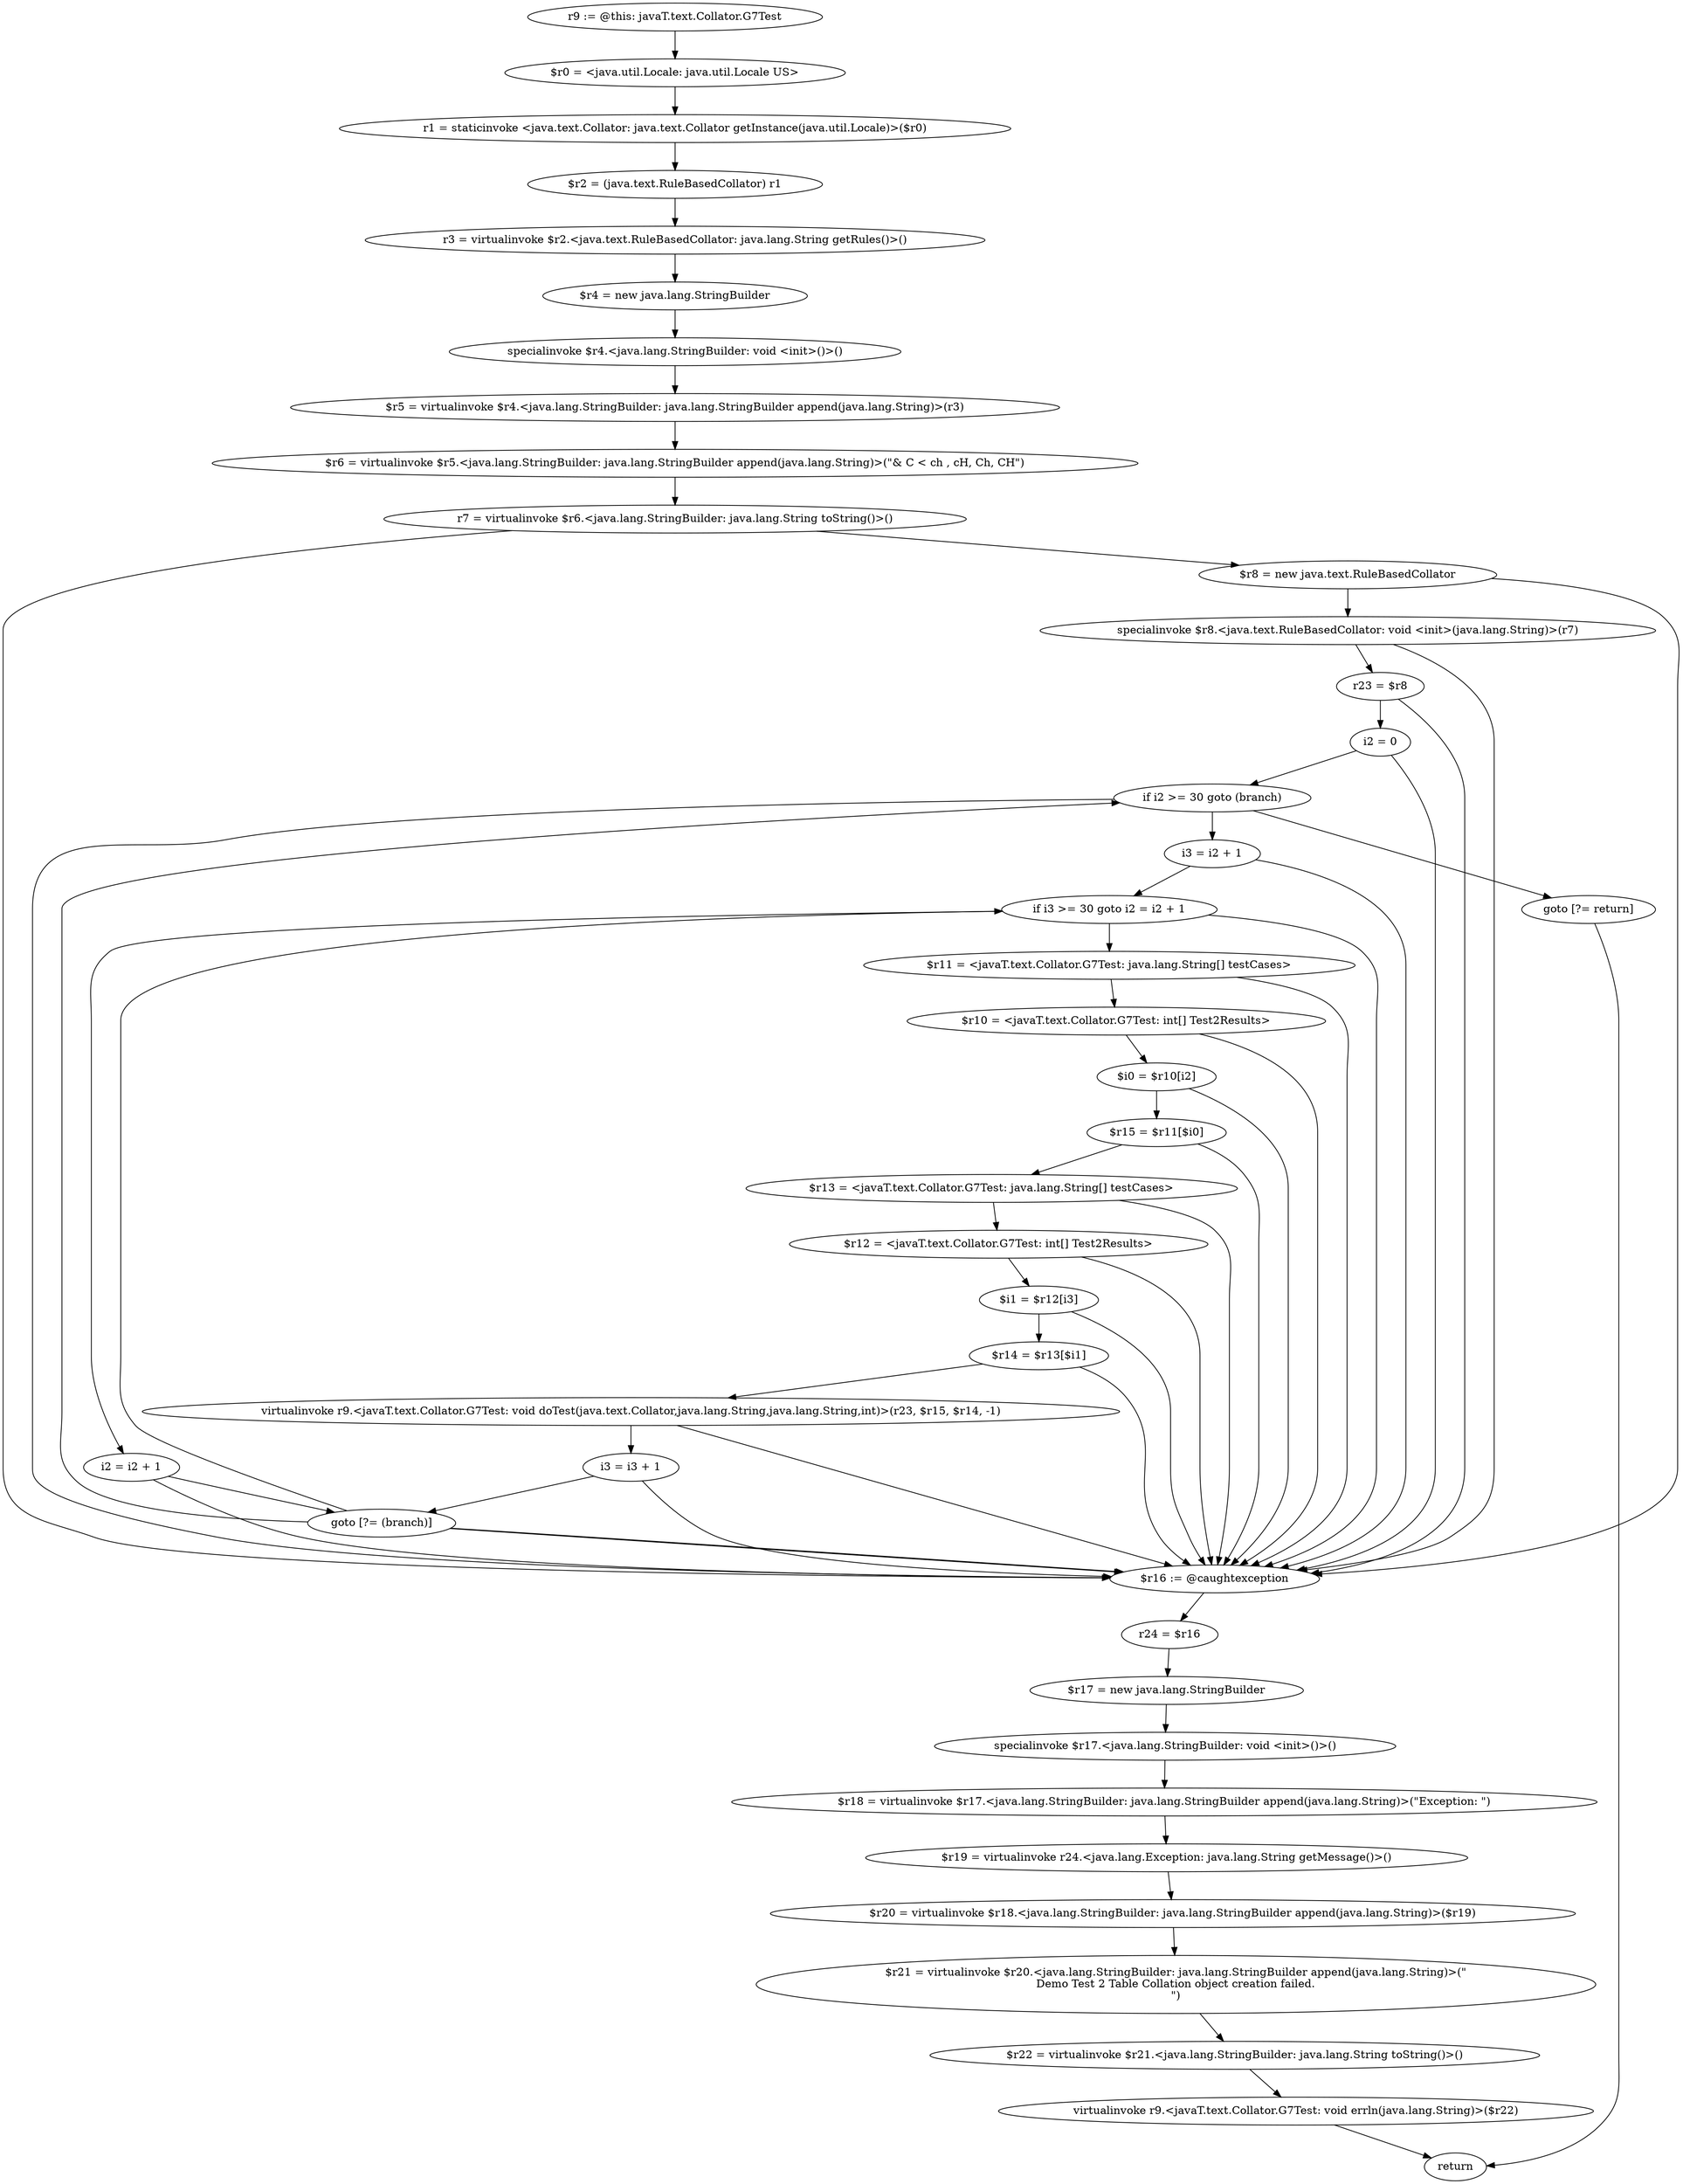 digraph "unitGraph" {
    "r9 := @this: javaT.text.Collator.G7Test"
    "$r0 = <java.util.Locale: java.util.Locale US>"
    "r1 = staticinvoke <java.text.Collator: java.text.Collator getInstance(java.util.Locale)>($r0)"
    "$r2 = (java.text.RuleBasedCollator) r1"
    "r3 = virtualinvoke $r2.<java.text.RuleBasedCollator: java.lang.String getRules()>()"
    "$r4 = new java.lang.StringBuilder"
    "specialinvoke $r4.<java.lang.StringBuilder: void <init>()>()"
    "$r5 = virtualinvoke $r4.<java.lang.StringBuilder: java.lang.StringBuilder append(java.lang.String)>(r3)"
    "$r6 = virtualinvoke $r5.<java.lang.StringBuilder: java.lang.StringBuilder append(java.lang.String)>(\"& C < ch , cH, Ch, CH\")"
    "r7 = virtualinvoke $r6.<java.lang.StringBuilder: java.lang.String toString()>()"
    "$r8 = new java.text.RuleBasedCollator"
    "specialinvoke $r8.<java.text.RuleBasedCollator: void <init>(java.lang.String)>(r7)"
    "r23 = $r8"
    "i2 = 0"
    "if i2 >= 30 goto (branch)"
    "i3 = i2 + 1"
    "if i3 >= 30 goto i2 = i2 + 1"
    "$r11 = <javaT.text.Collator.G7Test: java.lang.String[] testCases>"
    "$r10 = <javaT.text.Collator.G7Test: int[] Test2Results>"
    "$i0 = $r10[i2]"
    "$r15 = $r11[$i0]"
    "$r13 = <javaT.text.Collator.G7Test: java.lang.String[] testCases>"
    "$r12 = <javaT.text.Collator.G7Test: int[] Test2Results>"
    "$i1 = $r12[i3]"
    "$r14 = $r13[$i1]"
    "virtualinvoke r9.<javaT.text.Collator.G7Test: void doTest(java.text.Collator,java.lang.String,java.lang.String,int)>(r23, $r15, $r14, -1)"
    "i3 = i3 + 1"
    "goto [?= (branch)]"
    "i2 = i2 + 1"
    "goto [?= return]"
    "$r16 := @caughtexception"
    "r24 = $r16"
    "$r17 = new java.lang.StringBuilder"
    "specialinvoke $r17.<java.lang.StringBuilder: void <init>()>()"
    "$r18 = virtualinvoke $r17.<java.lang.StringBuilder: java.lang.StringBuilder append(java.lang.String)>(\"Exception: \")"
    "$r19 = virtualinvoke r24.<java.lang.Exception: java.lang.String getMessage()>()"
    "$r20 = virtualinvoke $r18.<java.lang.StringBuilder: java.lang.StringBuilder append(java.lang.String)>($r19)"
    "$r21 = virtualinvoke $r20.<java.lang.StringBuilder: java.lang.StringBuilder append(java.lang.String)>(\"\nDemo Test 2 Table Collation object creation failed.\n\")"
    "$r22 = virtualinvoke $r21.<java.lang.StringBuilder: java.lang.String toString()>()"
    "virtualinvoke r9.<javaT.text.Collator.G7Test: void errln(java.lang.String)>($r22)"
    "return"
    "r9 := @this: javaT.text.Collator.G7Test"->"$r0 = <java.util.Locale: java.util.Locale US>";
    "$r0 = <java.util.Locale: java.util.Locale US>"->"r1 = staticinvoke <java.text.Collator: java.text.Collator getInstance(java.util.Locale)>($r0)";
    "r1 = staticinvoke <java.text.Collator: java.text.Collator getInstance(java.util.Locale)>($r0)"->"$r2 = (java.text.RuleBasedCollator) r1";
    "$r2 = (java.text.RuleBasedCollator) r1"->"r3 = virtualinvoke $r2.<java.text.RuleBasedCollator: java.lang.String getRules()>()";
    "r3 = virtualinvoke $r2.<java.text.RuleBasedCollator: java.lang.String getRules()>()"->"$r4 = new java.lang.StringBuilder";
    "$r4 = new java.lang.StringBuilder"->"specialinvoke $r4.<java.lang.StringBuilder: void <init>()>()";
    "specialinvoke $r4.<java.lang.StringBuilder: void <init>()>()"->"$r5 = virtualinvoke $r4.<java.lang.StringBuilder: java.lang.StringBuilder append(java.lang.String)>(r3)";
    "$r5 = virtualinvoke $r4.<java.lang.StringBuilder: java.lang.StringBuilder append(java.lang.String)>(r3)"->"$r6 = virtualinvoke $r5.<java.lang.StringBuilder: java.lang.StringBuilder append(java.lang.String)>(\"& C < ch , cH, Ch, CH\")";
    "$r6 = virtualinvoke $r5.<java.lang.StringBuilder: java.lang.StringBuilder append(java.lang.String)>(\"& C < ch , cH, Ch, CH\")"->"r7 = virtualinvoke $r6.<java.lang.StringBuilder: java.lang.String toString()>()";
    "r7 = virtualinvoke $r6.<java.lang.StringBuilder: java.lang.String toString()>()"->"$r8 = new java.text.RuleBasedCollator";
    "r7 = virtualinvoke $r6.<java.lang.StringBuilder: java.lang.String toString()>()"->"$r16 := @caughtexception";
    "$r8 = new java.text.RuleBasedCollator"->"specialinvoke $r8.<java.text.RuleBasedCollator: void <init>(java.lang.String)>(r7)";
    "$r8 = new java.text.RuleBasedCollator"->"$r16 := @caughtexception";
    "specialinvoke $r8.<java.text.RuleBasedCollator: void <init>(java.lang.String)>(r7)"->"r23 = $r8";
    "specialinvoke $r8.<java.text.RuleBasedCollator: void <init>(java.lang.String)>(r7)"->"$r16 := @caughtexception";
    "r23 = $r8"->"i2 = 0";
    "r23 = $r8"->"$r16 := @caughtexception";
    "i2 = 0"->"if i2 >= 30 goto (branch)";
    "i2 = 0"->"$r16 := @caughtexception";
    "if i2 >= 30 goto (branch)"->"i3 = i2 + 1";
    "if i2 >= 30 goto (branch)"->"goto [?= return]";
    "if i2 >= 30 goto (branch)"->"$r16 := @caughtexception";
    "i3 = i2 + 1"->"if i3 >= 30 goto i2 = i2 + 1";
    "i3 = i2 + 1"->"$r16 := @caughtexception";
    "if i3 >= 30 goto i2 = i2 + 1"->"$r11 = <javaT.text.Collator.G7Test: java.lang.String[] testCases>";
    "if i3 >= 30 goto i2 = i2 + 1"->"i2 = i2 + 1";
    "if i3 >= 30 goto i2 = i2 + 1"->"$r16 := @caughtexception";
    "$r11 = <javaT.text.Collator.G7Test: java.lang.String[] testCases>"->"$r10 = <javaT.text.Collator.G7Test: int[] Test2Results>";
    "$r11 = <javaT.text.Collator.G7Test: java.lang.String[] testCases>"->"$r16 := @caughtexception";
    "$r10 = <javaT.text.Collator.G7Test: int[] Test2Results>"->"$i0 = $r10[i2]";
    "$r10 = <javaT.text.Collator.G7Test: int[] Test2Results>"->"$r16 := @caughtexception";
    "$i0 = $r10[i2]"->"$r15 = $r11[$i0]";
    "$i0 = $r10[i2]"->"$r16 := @caughtexception";
    "$r15 = $r11[$i0]"->"$r13 = <javaT.text.Collator.G7Test: java.lang.String[] testCases>";
    "$r15 = $r11[$i0]"->"$r16 := @caughtexception";
    "$r13 = <javaT.text.Collator.G7Test: java.lang.String[] testCases>"->"$r12 = <javaT.text.Collator.G7Test: int[] Test2Results>";
    "$r13 = <javaT.text.Collator.G7Test: java.lang.String[] testCases>"->"$r16 := @caughtexception";
    "$r12 = <javaT.text.Collator.G7Test: int[] Test2Results>"->"$i1 = $r12[i3]";
    "$r12 = <javaT.text.Collator.G7Test: int[] Test2Results>"->"$r16 := @caughtexception";
    "$i1 = $r12[i3]"->"$r14 = $r13[$i1]";
    "$i1 = $r12[i3]"->"$r16 := @caughtexception";
    "$r14 = $r13[$i1]"->"virtualinvoke r9.<javaT.text.Collator.G7Test: void doTest(java.text.Collator,java.lang.String,java.lang.String,int)>(r23, $r15, $r14, -1)";
    "$r14 = $r13[$i1]"->"$r16 := @caughtexception";
    "virtualinvoke r9.<javaT.text.Collator.G7Test: void doTest(java.text.Collator,java.lang.String,java.lang.String,int)>(r23, $r15, $r14, -1)"->"i3 = i3 + 1";
    "virtualinvoke r9.<javaT.text.Collator.G7Test: void doTest(java.text.Collator,java.lang.String,java.lang.String,int)>(r23, $r15, $r14, -1)"->"$r16 := @caughtexception";
    "i3 = i3 + 1"->"goto [?= (branch)]";
    "i3 = i3 + 1"->"$r16 := @caughtexception";
    "goto [?= (branch)]"->"if i3 >= 30 goto i2 = i2 + 1";
    "goto [?= (branch)]"->"$r16 := @caughtexception";
    "i2 = i2 + 1"->"goto [?= (branch)]";
    "i2 = i2 + 1"->"$r16 := @caughtexception";
    "goto [?= (branch)]"->"if i2 >= 30 goto (branch)";
    "goto [?= (branch)]"->"$r16 := @caughtexception";
    "goto [?= return]"->"return";
    "$r16 := @caughtexception"->"r24 = $r16";
    "r24 = $r16"->"$r17 = new java.lang.StringBuilder";
    "$r17 = new java.lang.StringBuilder"->"specialinvoke $r17.<java.lang.StringBuilder: void <init>()>()";
    "specialinvoke $r17.<java.lang.StringBuilder: void <init>()>()"->"$r18 = virtualinvoke $r17.<java.lang.StringBuilder: java.lang.StringBuilder append(java.lang.String)>(\"Exception: \")";
    "$r18 = virtualinvoke $r17.<java.lang.StringBuilder: java.lang.StringBuilder append(java.lang.String)>(\"Exception: \")"->"$r19 = virtualinvoke r24.<java.lang.Exception: java.lang.String getMessage()>()";
    "$r19 = virtualinvoke r24.<java.lang.Exception: java.lang.String getMessage()>()"->"$r20 = virtualinvoke $r18.<java.lang.StringBuilder: java.lang.StringBuilder append(java.lang.String)>($r19)";
    "$r20 = virtualinvoke $r18.<java.lang.StringBuilder: java.lang.StringBuilder append(java.lang.String)>($r19)"->"$r21 = virtualinvoke $r20.<java.lang.StringBuilder: java.lang.StringBuilder append(java.lang.String)>(\"\nDemo Test 2 Table Collation object creation failed.\n\")";
    "$r21 = virtualinvoke $r20.<java.lang.StringBuilder: java.lang.StringBuilder append(java.lang.String)>(\"\nDemo Test 2 Table Collation object creation failed.\n\")"->"$r22 = virtualinvoke $r21.<java.lang.StringBuilder: java.lang.String toString()>()";
    "$r22 = virtualinvoke $r21.<java.lang.StringBuilder: java.lang.String toString()>()"->"virtualinvoke r9.<javaT.text.Collator.G7Test: void errln(java.lang.String)>($r22)";
    "virtualinvoke r9.<javaT.text.Collator.G7Test: void errln(java.lang.String)>($r22)"->"return";
}
